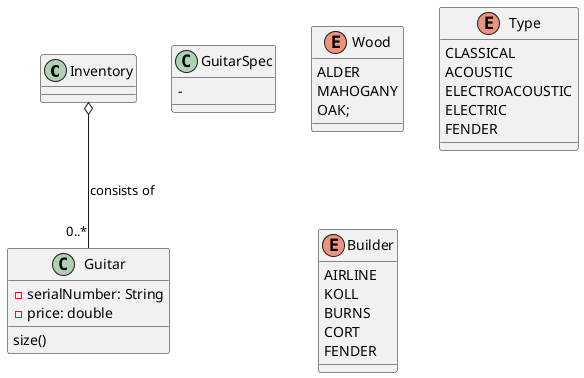 @startuml
'https://plantuml.com/class-diagram

class Inventory{
}

class Guitar {
- serialNumber: String
- price: double
size()
}

Inventory o-- "0..*" Guitar:consists of

class GuitarSpec{
-

}
enum Builder {
 AIRLINE
 KOLL
 BURNS
 CORT
 FENDER
}

enum Type {
CLASSICAL
ACOUSTIC
ELECTROACOUSTIC
ELECTRIC
FENDER
}

enum Wood {
ALDER
MAHOGANY
OAK;
}

Wood -[hidden]-Builder

@enduml